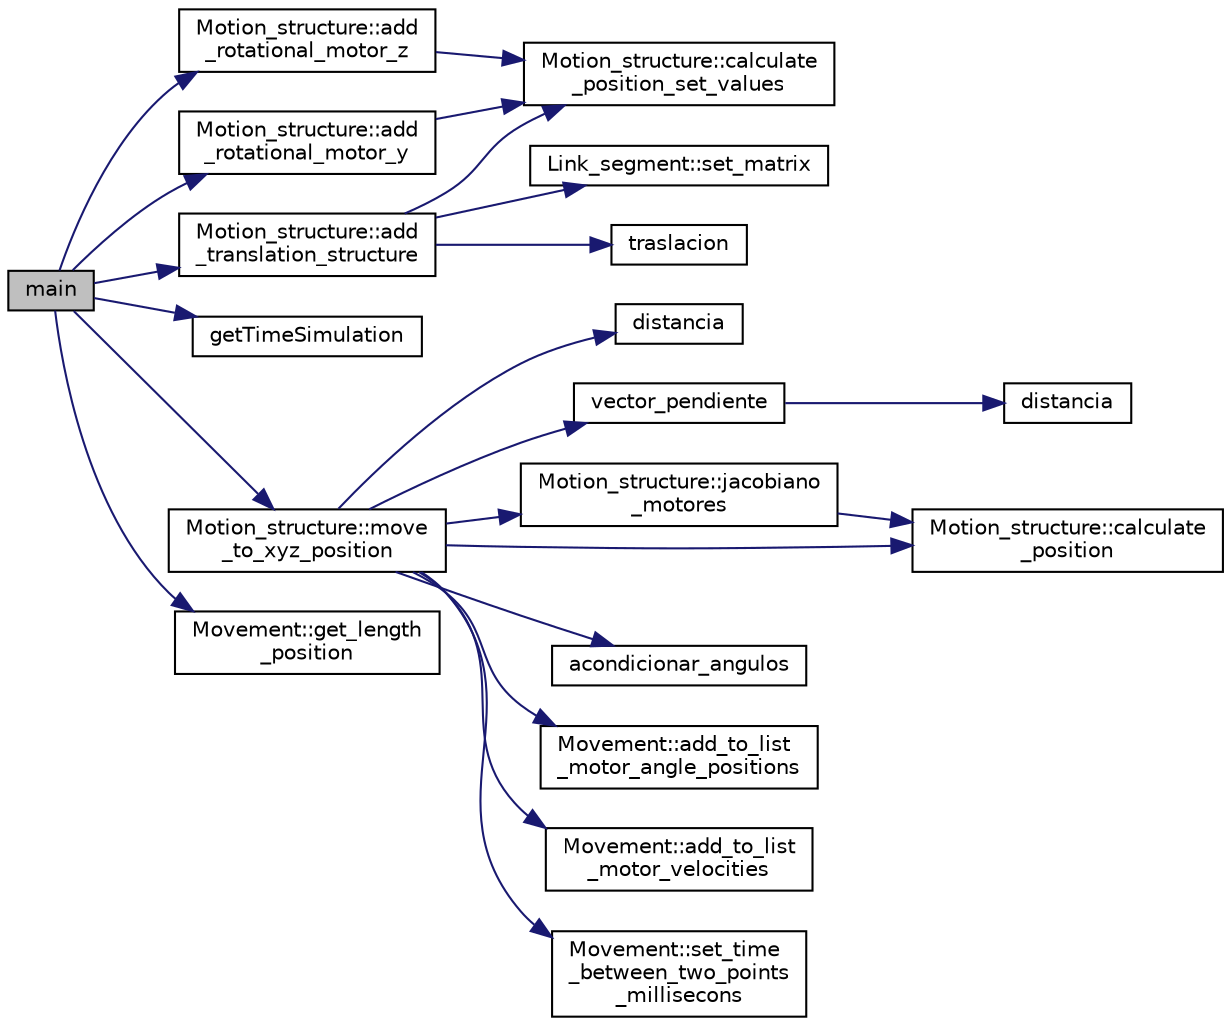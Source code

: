 digraph "main"
{
  edge [fontname="Helvetica",fontsize="10",labelfontname="Helvetica",labelfontsize="10"];
  node [fontname="Helvetica",fontsize="10",shape=record];
  rankdir="LR";
  Node1 [label="main",height=0.2,width=0.4,color="black", fillcolor="grey75", style="filled" fontcolor="black"];
  Node1 -> Node2 [color="midnightblue",fontsize="10",style="solid"];
  Node2 [label="Motion_structure::add\l_rotational_motor_z",height=0.2,width=0.4,color="black", fillcolor="white", style="filled",URL="$class_motion__structure.html#af902c8a035766f08b41810fb495050f8"];
  Node2 -> Node3 [color="midnightblue",fontsize="10",style="solid"];
  Node3 [label="Motion_structure::calculate\l_position_set_values",height=0.2,width=0.4,color="black", fillcolor="white", style="filled",URL="$class_motion__structure.html#af3914223e9464c84fa894f2674604cff"];
  Node1 -> Node4 [color="midnightblue",fontsize="10",style="solid"];
  Node4 [label="Motion_structure::add\l_translation_structure",height=0.2,width=0.4,color="black", fillcolor="white", style="filled",URL="$class_motion__structure.html#af1286c27937cdad91bb8ef6ef39e0ff5"];
  Node4 -> Node5 [color="midnightblue",fontsize="10",style="solid"];
  Node5 [label="Link_segment::set_matrix",height=0.2,width=0.4,color="black", fillcolor="white", style="filled",URL="$class_link__segment.html#adf6d3d729ec4cc4422f8a4b0550cdcd5",tooltip="Se le asigna la matriz de rotación al segmento. "];
  Node4 -> Node6 [color="midnightblue",fontsize="10",style="solid"];
  Node6 [label="traslacion",height=0.2,width=0.4,color="black", fillcolor="white", style="filled",URL="$cinematica_8hpp.html#acdc16012e781c5323778767333faf915",tooltip="traslacion(double x,double y,double z) Es una matriz de traslación estudiada bajo el tópico de matric..."];
  Node4 -> Node3 [color="midnightblue",fontsize="10",style="solid"];
  Node1 -> Node7 [color="midnightblue",fontsize="10",style="solid"];
  Node7 [label="Motion_structure::add\l_rotational_motor_y",height=0.2,width=0.4,color="black", fillcolor="white", style="filled",URL="$class_motion__structure.html#a7db25e8dc40c5a5fb8b91869a246b496"];
  Node7 -> Node3 [color="midnightblue",fontsize="10",style="solid"];
  Node1 -> Node8 [color="midnightblue",fontsize="10",style="solid"];
  Node8 [label="getTimeSimulation",height=0.2,width=0.4,color="black", fillcolor="white", style="filled",URL="$test_8cpp.html#a983737d766f10a291ea400a4587a34b6"];
  Node1 -> Node9 [color="midnightblue",fontsize="10",style="solid"];
  Node9 [label="Motion_structure::move\l_to_xyz_position",height=0.2,width=0.4,color="black", fillcolor="white", style="filled",URL="$class_motion__structure.html#a26174f629c57c614bd5d5f96e8ef32eb"];
  Node9 -> Node10 [color="midnightblue",fontsize="10",style="solid"];
  Node10 [label="distancia",height=0.2,width=0.4,color="black", fillcolor="white", style="filled",URL="$cinematica_8hpp.html#ad33668ed5ae1098486138b20221476dc",tooltip="Calcula de distancia entre dos vectores en R^3. "];
  Node9 -> Node11 [color="midnightblue",fontsize="10",style="solid"];
  Node11 [label="vector_pendiente",height=0.2,width=0.4,color="black", fillcolor="white", style="filled",URL="$cinematica_8hpp.html#ad3a91c58654c8aec4e56e5f6adc7ff06",tooltip="Calcula el vector unitario que uno el punto inicial con el punto final. "];
  Node11 -> Node12 [color="midnightblue",fontsize="10",style="solid"];
  Node12 [label="distancia",height=0.2,width=0.4,color="black", fillcolor="white", style="filled",URL="$cinematica_8cpp.html#ad33668ed5ae1098486138b20221476dc",tooltip="Calcula de distancia entre dos vectores en R^3. "];
  Node9 -> Node13 [color="midnightblue",fontsize="10",style="solid"];
  Node13 [label="Motion_structure::jacobiano\l_motores",height=0.2,width=0.4,color="black", fillcolor="white", style="filled",URL="$class_motion__structure.html#a12a60ceb91c2b6d6c2bca49c9300e34a"];
  Node13 -> Node14 [color="midnightblue",fontsize="10",style="solid"];
  Node14 [label="Motion_structure::calculate\l_position",height=0.2,width=0.4,color="black", fillcolor="white", style="filled",URL="$class_motion__structure.html#abcf3119a5953ab08bf4f5ea1c4716399"];
  Node9 -> Node15 [color="midnightblue",fontsize="10",style="solid"];
  Node15 [label="acondicionar_angulos",height=0.2,width=0.4,color="black", fillcolor="white", style="filled",URL="$cinematica_8hpp.html#acc24d45e018a1345fccf1c1447856380",tooltip="transforma el angulo al intervalo [0 , 2Pi] "];
  Node9 -> Node16 [color="midnightblue",fontsize="10",style="solid"];
  Node16 [label="Movement::add_to_list\l_motor_angle_positions",height=0.2,width=0.4,color="black", fillcolor="white", style="filled",URL="$class_movement.html#a390ed24cd1530a9d5746d05c23bdbd40",tooltip="Se agrega una posición a la lista de posiciones. "];
  Node9 -> Node17 [color="midnightblue",fontsize="10",style="solid"];
  Node17 [label="Movement::add_to_list\l_motor_velocities",height=0.2,width=0.4,color="black", fillcolor="white", style="filled",URL="$class_movement.html#a09e56b3d72258279fd7a042f30205876",tooltip="Se agrega vector de velocidades de los motores a la lista de velocidades. "];
  Node9 -> Node14 [color="midnightblue",fontsize="10",style="solid"];
  Node9 -> Node18 [color="midnightblue",fontsize="10",style="solid"];
  Node18 [label="Movement::set_time\l_between_two_points\l_millisecons",height=0.2,width=0.4,color="black", fillcolor="white", style="filled",URL="$class_movement.html#ada9ed5b99aec82c514788b1b3c7bfab6",tooltip="Se setea el tiempo entre dos puntos de un mismo moviemiento. "];
  Node1 -> Node19 [color="midnightblue",fontsize="10",style="solid"];
  Node19 [label="Movement::get_length\l_position",height=0.2,width=0.4,color="black", fillcolor="white", style="filled",URL="$class_movement.html#af617179c4f9d600397dd780553464bdc",tooltip="Se obtiene la cantidad de posiciones que el objeto tiene guardadas por el ultimo movimiento realizado..."];
}
